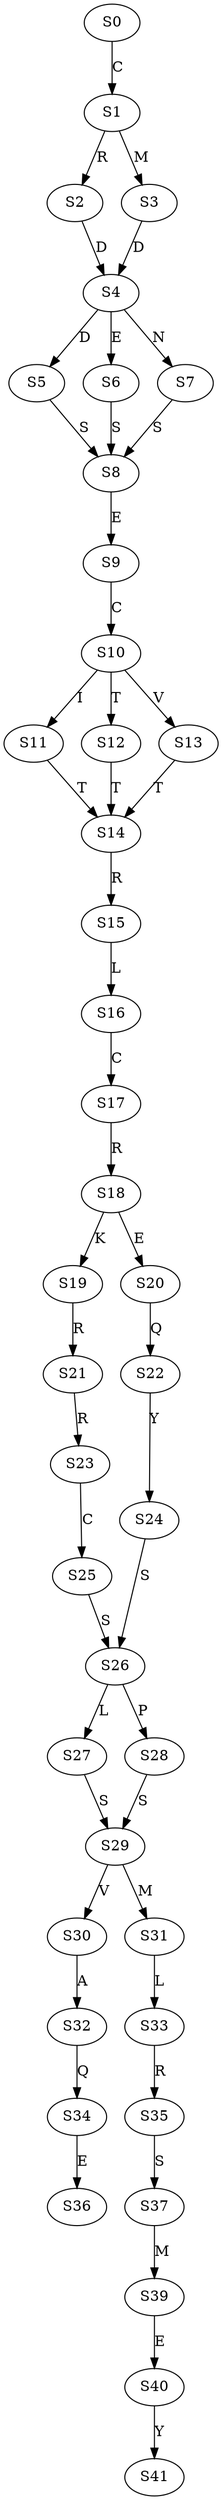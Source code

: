 strict digraph  {
	S0 -> S1 [ label = C ];
	S1 -> S2 [ label = R ];
	S1 -> S3 [ label = M ];
	S2 -> S4 [ label = D ];
	S3 -> S4 [ label = D ];
	S4 -> S5 [ label = D ];
	S4 -> S6 [ label = E ];
	S4 -> S7 [ label = N ];
	S5 -> S8 [ label = S ];
	S6 -> S8 [ label = S ];
	S7 -> S8 [ label = S ];
	S8 -> S9 [ label = E ];
	S9 -> S10 [ label = C ];
	S10 -> S11 [ label = I ];
	S10 -> S12 [ label = T ];
	S10 -> S13 [ label = V ];
	S11 -> S14 [ label = T ];
	S12 -> S14 [ label = T ];
	S13 -> S14 [ label = T ];
	S14 -> S15 [ label = R ];
	S15 -> S16 [ label = L ];
	S16 -> S17 [ label = C ];
	S17 -> S18 [ label = R ];
	S18 -> S19 [ label = K ];
	S18 -> S20 [ label = E ];
	S19 -> S21 [ label = R ];
	S20 -> S22 [ label = Q ];
	S21 -> S23 [ label = R ];
	S22 -> S24 [ label = Y ];
	S23 -> S25 [ label = C ];
	S24 -> S26 [ label = S ];
	S25 -> S26 [ label = S ];
	S26 -> S27 [ label = L ];
	S26 -> S28 [ label = P ];
	S27 -> S29 [ label = S ];
	S28 -> S29 [ label = S ];
	S29 -> S30 [ label = V ];
	S29 -> S31 [ label = M ];
	S30 -> S32 [ label = A ];
	S31 -> S33 [ label = L ];
	S32 -> S34 [ label = Q ];
	S33 -> S35 [ label = R ];
	S34 -> S36 [ label = E ];
	S35 -> S37 [ label = S ];
	S37 -> S39 [ label = M ];
	S39 -> S40 [ label = E ];
	S40 -> S41 [ label = Y ];
}
